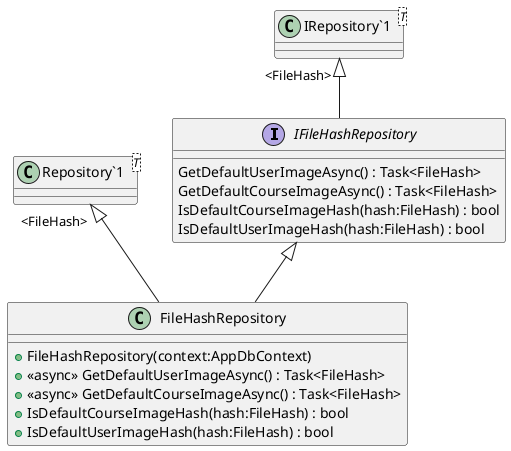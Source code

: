 @startuml
interface IFileHashRepository {
    GetDefaultUserImageAsync() : Task<FileHash>
    GetDefaultCourseImageAsync() : Task<FileHash>
    IsDefaultCourseImageHash(hash:FileHash) : bool
    IsDefaultUserImageHash(hash:FileHash) : bool
}
class FileHashRepository {
    + FileHashRepository(context:AppDbContext)
    + <<async>> GetDefaultUserImageAsync() : Task<FileHash>
    + <<async>> GetDefaultCourseImageAsync() : Task<FileHash>
    + IsDefaultCourseImageHash(hash:FileHash) : bool
    + IsDefaultUserImageHash(hash:FileHash) : bool
}
class "IRepository`1"<T> {
}
class "Repository`1"<T> {
}
"IRepository`1" "<FileHash>" <|-- IFileHashRepository
"Repository`1" "<FileHash>" <|-- FileHashRepository
IFileHashRepository <|-- FileHashRepository
@enduml
